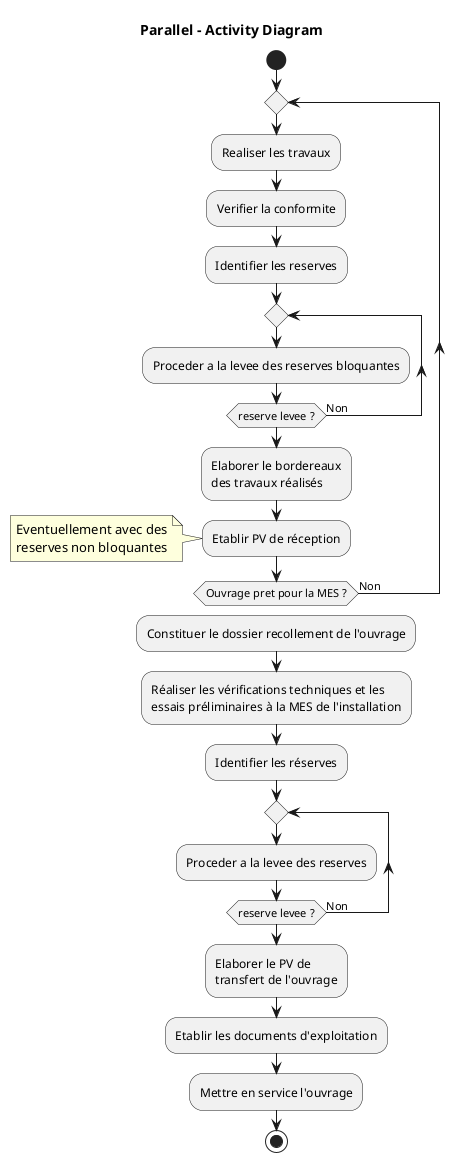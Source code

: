 @startuml

title Parallel - Activity Diagram 

start
repeat
    :Realiser les travaux;
    :Verifier la conformite;
    :Identifier les reserves;
    repeat
        :Proceder a la levee des reserves bloquantes;
    repeat while (reserve levee ?) is (Non)
    :Elaborer le bordereaux\ndes travaux réalisés;
    :Etablir PV de réception;
    note : Eventuellement avec des\nreserves non bloquantes
repeat while (Ouvrage pret pour la MES ?) is (Non)
detach
:Constituer le dossier recollement de l'ouvrage;
:Réaliser les vérifications techniques et les\nessais préliminaires à la MES de l'installation;
:Identifier les réserves;
repeat
    :Proceder a la levee des reserves;
repeat while (reserve levee ?) is (Non)
:Elaborer le PV de\ntransfert de l'ouvrage;
:Etablir les documents d'exploitation;
:Mettre en service l'ouvrage;

stop

@enduml